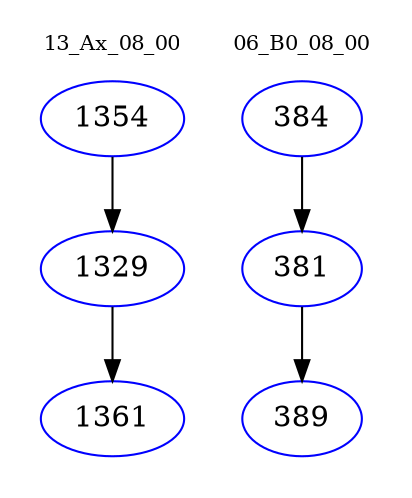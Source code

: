 digraph{
subgraph cluster_0 {
color = white
label = "13_Ax_08_00";
fontsize=10;
T0_1354 [label="1354", color="blue"]
T0_1354 -> T0_1329 [color="black"]
T0_1329 [label="1329", color="blue"]
T0_1329 -> T0_1361 [color="black"]
T0_1361 [label="1361", color="blue"]
}
subgraph cluster_1 {
color = white
label = "06_B0_08_00";
fontsize=10;
T1_384 [label="384", color="blue"]
T1_384 -> T1_381 [color="black"]
T1_381 [label="381", color="blue"]
T1_381 -> T1_389 [color="black"]
T1_389 [label="389", color="blue"]
}
}
